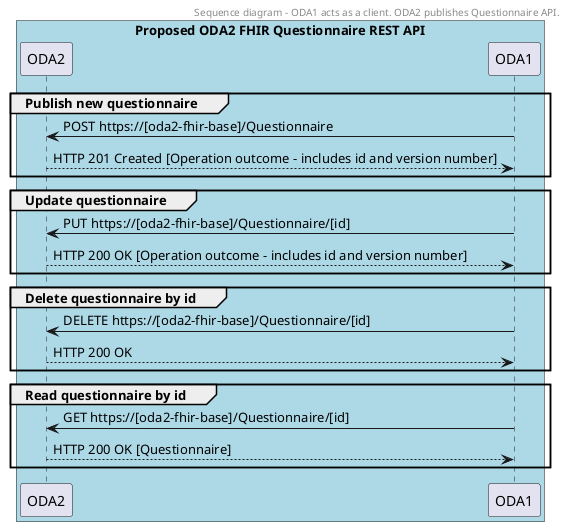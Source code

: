 @startuml
header
Sequence diagram - ODA1 acts as a client. ODA2 publishes Questionnaire API.
endheader

participant ODA2
participant ODA1

box "Proposed ODA2 FHIR Questionnaire REST API" #LightBlue
	participant ODA2
	participant ODA1
end box

group Publish new questionnaire
ODA1 -> ODA2: POST https://[oda2-fhir-base]/Questionnaire
ODA1 <-- ODA2: HTTP 201 Created [Operation outcome - includes id and version number]
end

group Update questionnaire
ODA1 -> ODA2: PUT https://[oda2-fhir-base]/Questionnaire/[id]
ODA1 <-- ODA2: HTTP 200 OK [Operation outcome - includes id and version number]
end

group Delete questionnaire by id
ODA1 -> ODA2: DELETE https://[oda2-fhir-base]/Questionnaire/[id]
ODA1 <-- ODA2: HTTP 200 OK
end

group Read questionnaire by id
ODA1 -> ODA2: GET https://[oda2-fhir-base]/Questionnaire/[id]
ODA1 <-- ODA2: HTTP 200 OK [Questionnaire]
end

@enduml